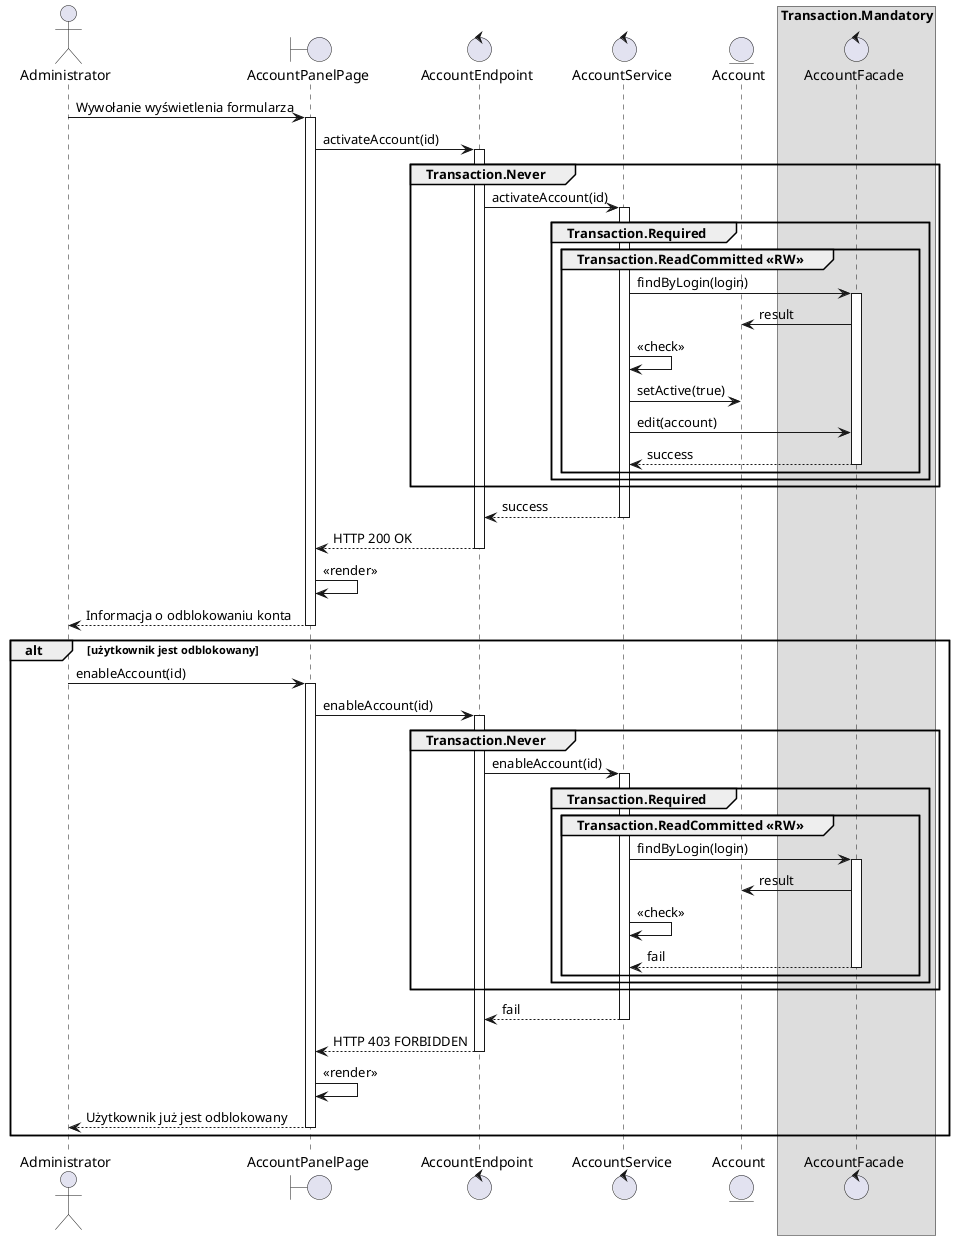@startuml MOK.4 - Odblokuj konto

actor Administrator as admin
boundary AccountPanelPage as gui
control AccountEndpoint as controller
control AccountService as service
entity Account as account
control AccountFacade as facade

skinparam backgroundcolor transparent
box Transaction.Mandatory 
    participant facade
end box

admin -> gui ++ : Wywołanie wyświetlenia formularza
gui -> controller ++ : activateAccount(id)
group Transaction.Never
    controller -> service ++ : activateAccount(id) 
    group Transaction.Required
        group Transaction.ReadCommitted <<RW>>
            service -> facade ++ : findByLogin(login)
            facade -> account : result
            service -> service : <<check>>
            service -> account : setActive(true)
            service -> facade : edit(account)
            return success
        end
    end
end

return success
return HTTP 200 OK
gui -> gui : <<render>>
return Informacja o odblokowaniu konta

alt użytkownik jest odblokowany
    admin -> gui ++ : enableAccount(id)
    gui -> controller ++ : enableAccount(id)
    group Transaction.Never
        controller -> service ++ : enableAccount(id)
        group Transaction.Required
            group Transaction.ReadCommitted <<RW>>
                service -> facade ++: findByLogin(login)
                facade -> account  : result
                service -> service : <<check>>

                return fail
            end
        end
    end
    return fail
return HTTP 403 FORBIDDEN
gui -> gui : <<render>>
return Użytkownik już jest odblokowany
end


@enduml